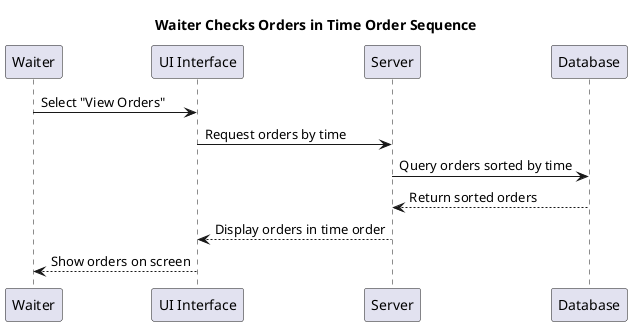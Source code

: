 @startuml
participant Waiter
participant "UI Interface" as UI
participant "Server" as Server
participant "Database" as DB

title Waiter Checks Orders in Time Order Sequence

Waiter -> UI : Select "View Orders"
UI -> Server : Request orders by time
Server -> DB : Query orders sorted by time
DB --> Server : Return sorted orders
Server --> UI : Display orders in time order
UI --> Waiter : Show orders on screen

@enduml